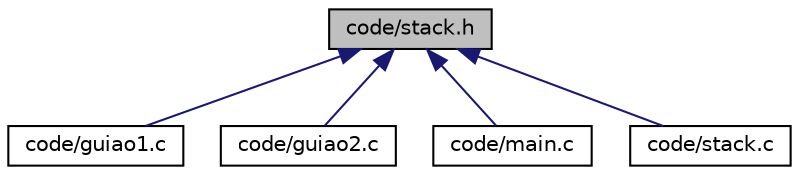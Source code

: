 digraph "code/stack.h"
{
 // LATEX_PDF_SIZE
  edge [fontname="Helvetica",fontsize="10",labelfontname="Helvetica",labelfontsize="10"];
  node [fontname="Helvetica",fontsize="10",shape=record];
  Node1 [label="code/stack.h",height=0.2,width=0.4,color="black", fillcolor="grey75", style="filled", fontcolor="black",tooltip="Definicao da stack."];
  Node1 -> Node2 [dir="back",color="midnightblue",fontsize="10",style="solid",fontname="Helvetica"];
  Node2 [label="code/guiao1.c",height=0.2,width=0.4,color="black", fillcolor="white", style="filled",URL="$guiao1_8c.html",tooltip="Operacoes do guiao 1."];
  Node1 -> Node3 [dir="back",color="midnightblue",fontsize="10",style="solid",fontname="Helvetica"];
  Node3 [label="code/guiao2.c",height=0.2,width=0.4,color="black", fillcolor="white", style="filled",URL="$guiao2_8c.html",tooltip="Operacoes do guiao 2."];
  Node1 -> Node4 [dir="back",color="midnightblue",fontsize="10",style="solid",fontname="Helvetica"];
  Node4 [label="code/main.c",height=0.2,width=0.4,color="black", fillcolor="white", style="filled",URL="$main_8c.html",tooltip="Ficheiro main."];
  Node1 -> Node5 [dir="back",color="midnightblue",fontsize="10",style="solid",fontname="Helvetica"];
  Node5 [label="code/stack.c",height=0.2,width=0.4,color="black", fillcolor="white", style="filled",URL="$stack_8c.html",tooltip="Operacoes da stack."];
}
